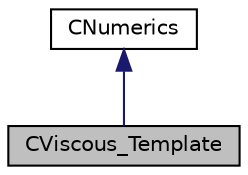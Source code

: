 digraph "CViscous_Template"
{
  edge [fontname="Helvetica",fontsize="10",labelfontname="Helvetica",labelfontsize="10"];
  node [fontname="Helvetica",fontsize="10",shape=record];
  Node0 [label="CViscous_Template",height=0.2,width=0.4,color="black", fillcolor="grey75", style="filled", fontcolor="black"];
  Node1 -> Node0 [dir="back",color="midnightblue",fontsize="10",style="solid",fontname="Helvetica"];
  Node1 [label="CNumerics",height=0.2,width=0.4,color="black", fillcolor="white", style="filled",URL="$class_c_numerics.html",tooltip="Class for defining the numerical methods. "];
}
